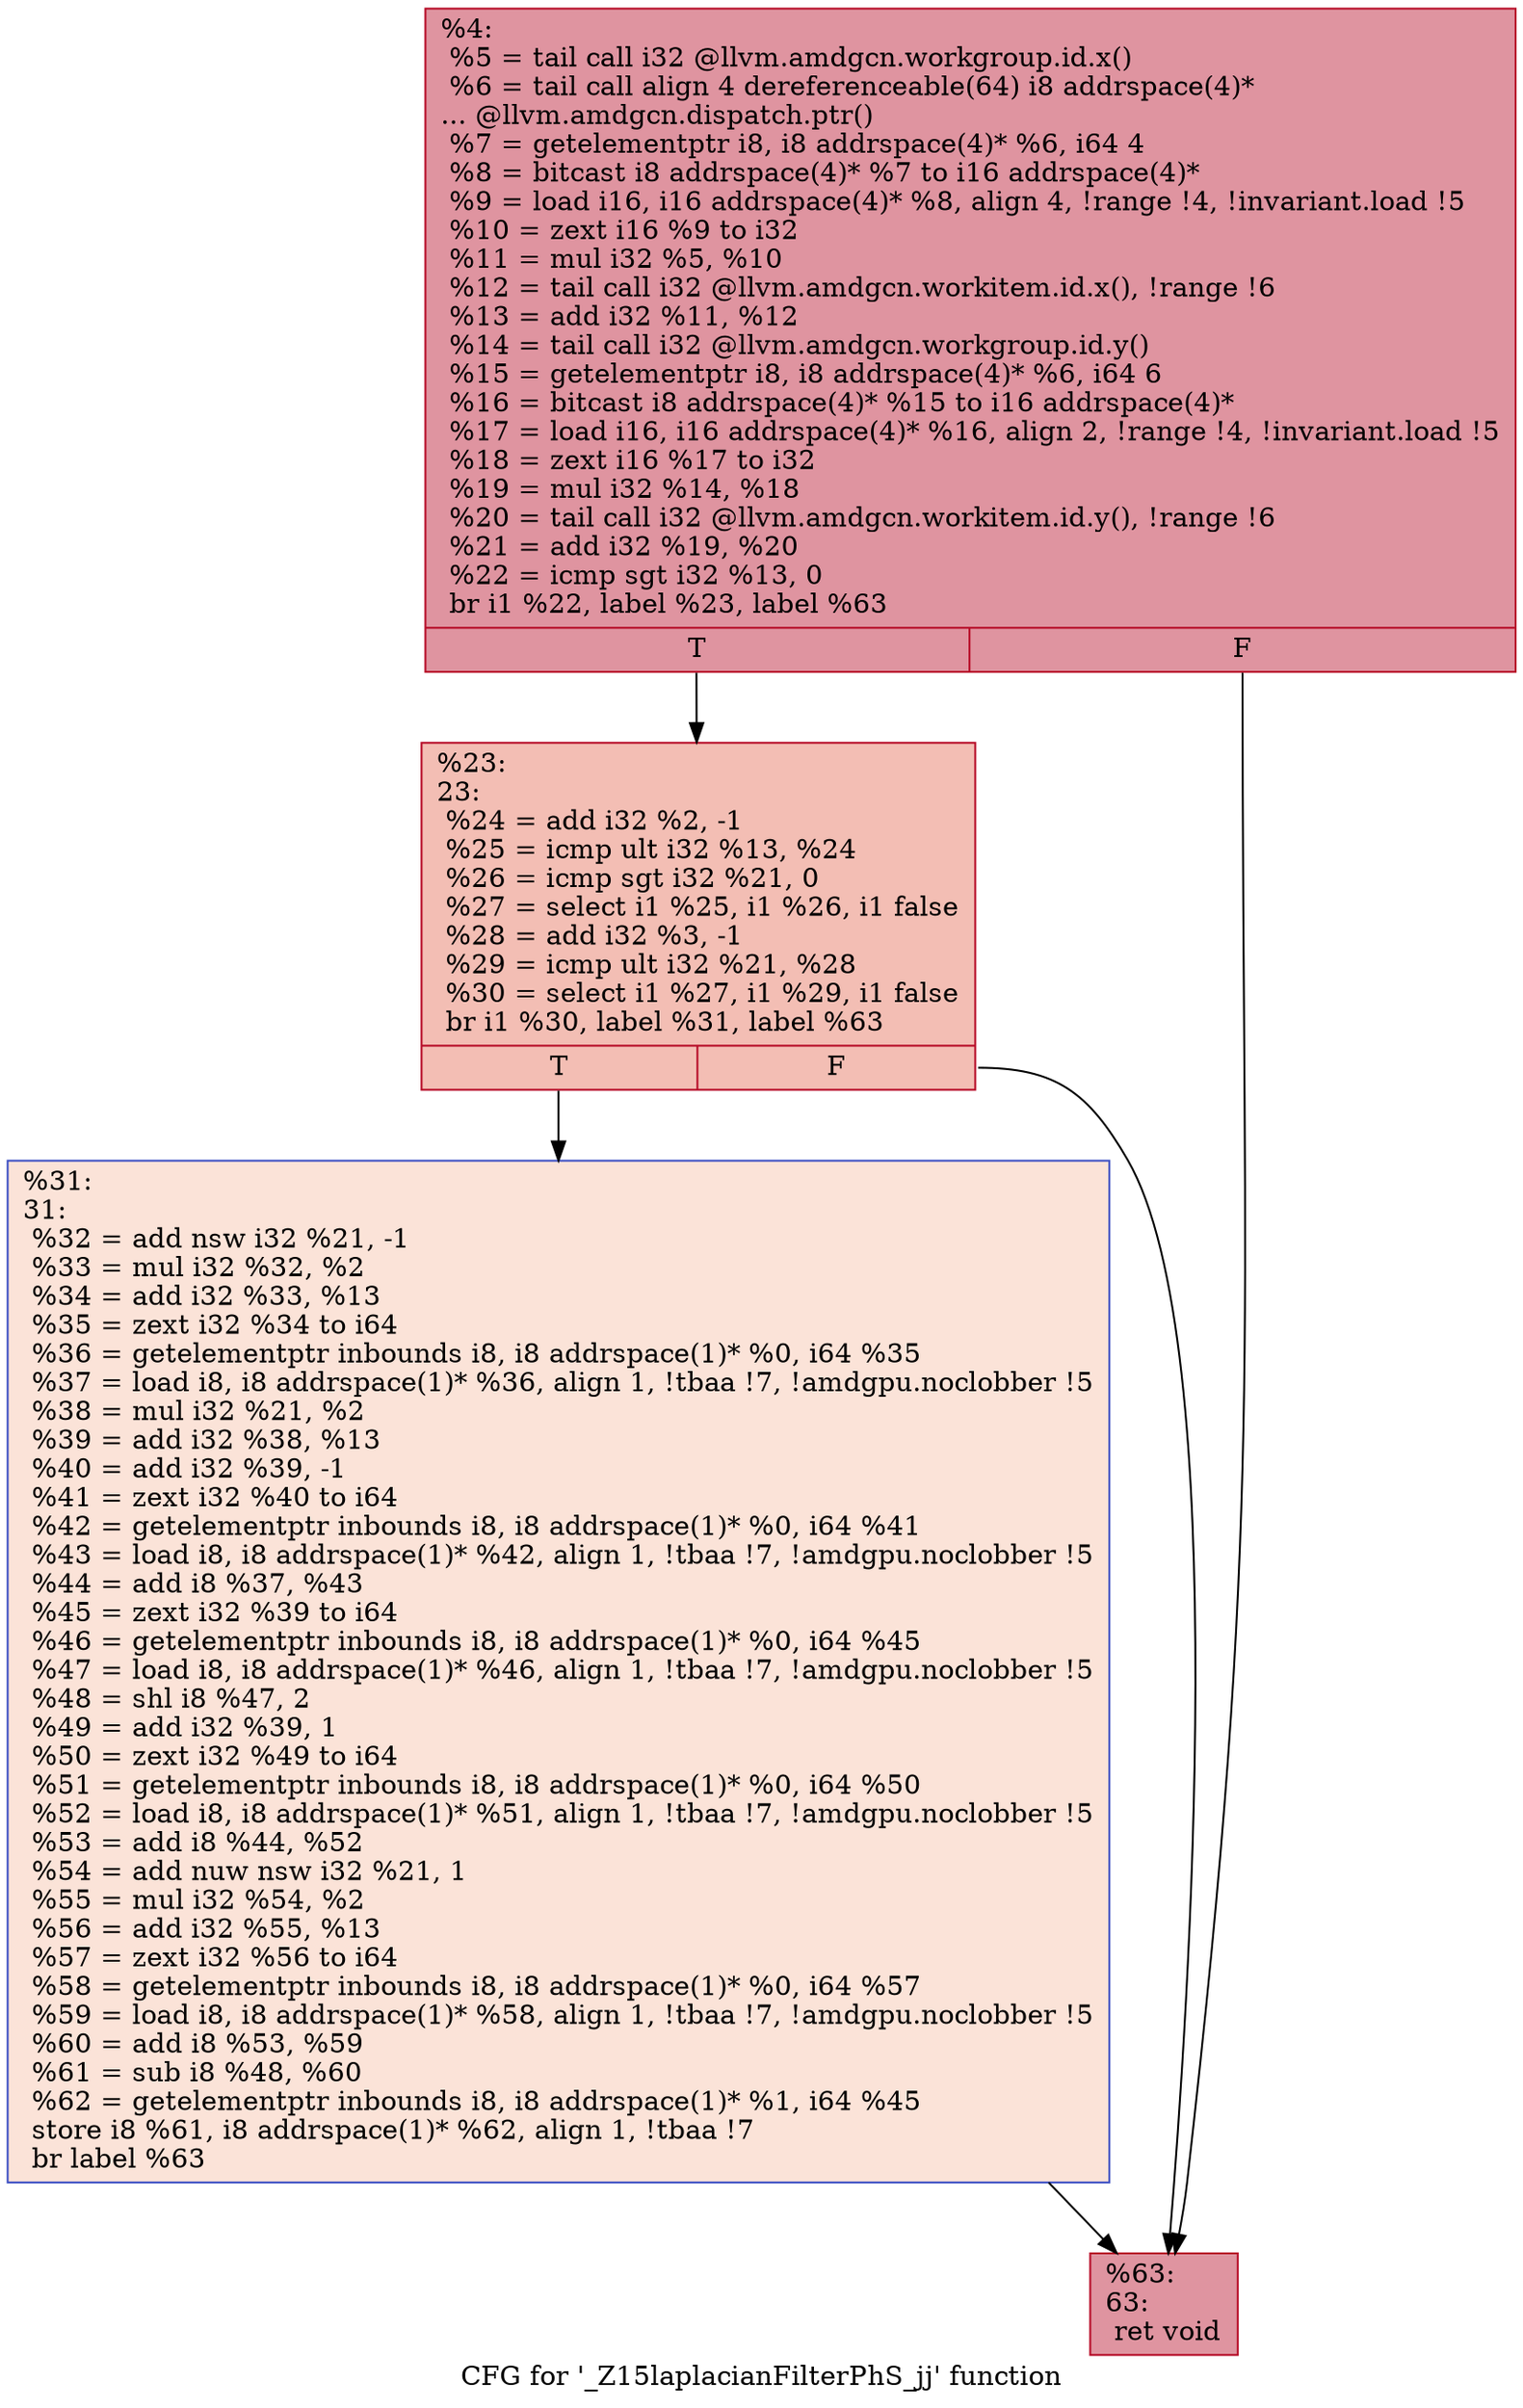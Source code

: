 digraph "CFG for '_Z15laplacianFilterPhS_jj' function" {
	label="CFG for '_Z15laplacianFilterPhS_jj' function";

	Node0x556b7d0 [shape=record,color="#b70d28ff", style=filled, fillcolor="#b70d2870",label="{%4:\l  %5 = tail call i32 @llvm.amdgcn.workgroup.id.x()\l  %6 = tail call align 4 dereferenceable(64) i8 addrspace(4)*\l... @llvm.amdgcn.dispatch.ptr()\l  %7 = getelementptr i8, i8 addrspace(4)* %6, i64 4\l  %8 = bitcast i8 addrspace(4)* %7 to i16 addrspace(4)*\l  %9 = load i16, i16 addrspace(4)* %8, align 4, !range !4, !invariant.load !5\l  %10 = zext i16 %9 to i32\l  %11 = mul i32 %5, %10\l  %12 = tail call i32 @llvm.amdgcn.workitem.id.x(), !range !6\l  %13 = add i32 %11, %12\l  %14 = tail call i32 @llvm.amdgcn.workgroup.id.y()\l  %15 = getelementptr i8, i8 addrspace(4)* %6, i64 6\l  %16 = bitcast i8 addrspace(4)* %15 to i16 addrspace(4)*\l  %17 = load i16, i16 addrspace(4)* %16, align 2, !range !4, !invariant.load !5\l  %18 = zext i16 %17 to i32\l  %19 = mul i32 %14, %18\l  %20 = tail call i32 @llvm.amdgcn.workitem.id.y(), !range !6\l  %21 = add i32 %19, %20\l  %22 = icmp sgt i32 %13, 0\l  br i1 %22, label %23, label %63\l|{<s0>T|<s1>F}}"];
	Node0x556b7d0:s0 -> Node0x556f130;
	Node0x556b7d0:s1 -> Node0x556f1c0;
	Node0x556f130 [shape=record,color="#b70d28ff", style=filled, fillcolor="#e36c5570",label="{%23:\l23:                                               \l  %24 = add i32 %2, -1\l  %25 = icmp ult i32 %13, %24\l  %26 = icmp sgt i32 %21, 0\l  %27 = select i1 %25, i1 %26, i1 false\l  %28 = add i32 %3, -1\l  %29 = icmp ult i32 %21, %28\l  %30 = select i1 %27, i1 %29, i1 false\l  br i1 %30, label %31, label %63\l|{<s0>T|<s1>F}}"];
	Node0x556f130:s0 -> Node0x556f790;
	Node0x556f130:s1 -> Node0x556f1c0;
	Node0x556f790 [shape=record,color="#3d50c3ff", style=filled, fillcolor="#f6bfa670",label="{%31:\l31:                                               \l  %32 = add nsw i32 %21, -1\l  %33 = mul i32 %32, %2\l  %34 = add i32 %33, %13\l  %35 = zext i32 %34 to i64\l  %36 = getelementptr inbounds i8, i8 addrspace(1)* %0, i64 %35\l  %37 = load i8, i8 addrspace(1)* %36, align 1, !tbaa !7, !amdgpu.noclobber !5\l  %38 = mul i32 %21, %2\l  %39 = add i32 %38, %13\l  %40 = add i32 %39, -1\l  %41 = zext i32 %40 to i64\l  %42 = getelementptr inbounds i8, i8 addrspace(1)* %0, i64 %41\l  %43 = load i8, i8 addrspace(1)* %42, align 1, !tbaa !7, !amdgpu.noclobber !5\l  %44 = add i8 %37, %43\l  %45 = zext i32 %39 to i64\l  %46 = getelementptr inbounds i8, i8 addrspace(1)* %0, i64 %45\l  %47 = load i8, i8 addrspace(1)* %46, align 1, !tbaa !7, !amdgpu.noclobber !5\l  %48 = shl i8 %47, 2\l  %49 = add i32 %39, 1\l  %50 = zext i32 %49 to i64\l  %51 = getelementptr inbounds i8, i8 addrspace(1)* %0, i64 %50\l  %52 = load i8, i8 addrspace(1)* %51, align 1, !tbaa !7, !amdgpu.noclobber !5\l  %53 = add i8 %44, %52\l  %54 = add nuw nsw i32 %21, 1\l  %55 = mul i32 %54, %2\l  %56 = add i32 %55, %13\l  %57 = zext i32 %56 to i64\l  %58 = getelementptr inbounds i8, i8 addrspace(1)* %0, i64 %57\l  %59 = load i8, i8 addrspace(1)* %58, align 1, !tbaa !7, !amdgpu.noclobber !5\l  %60 = add i8 %53, %59\l  %61 = sub i8 %48, %60\l  %62 = getelementptr inbounds i8, i8 addrspace(1)* %1, i64 %45\l  store i8 %61, i8 addrspace(1)* %62, align 1, !tbaa !7\l  br label %63\l}"];
	Node0x556f790 -> Node0x556f1c0;
	Node0x556f1c0 [shape=record,color="#b70d28ff", style=filled, fillcolor="#b70d2870",label="{%63:\l63:                                               \l  ret void\l}"];
}
